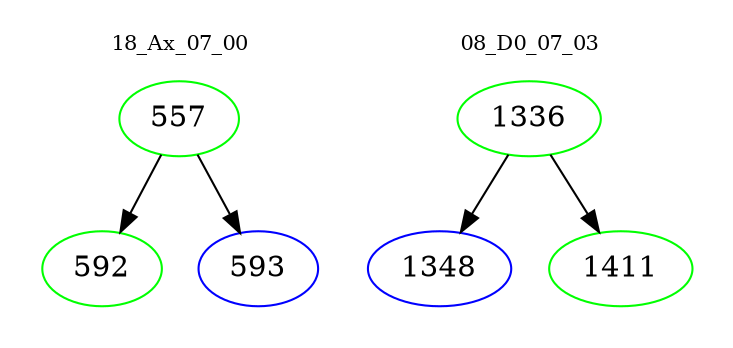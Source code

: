digraph{
subgraph cluster_0 {
color = white
label = "18_Ax_07_00";
fontsize=10;
T0_557 [label="557", color="green"]
T0_557 -> T0_592 [color="black"]
T0_592 [label="592", color="green"]
T0_557 -> T0_593 [color="black"]
T0_593 [label="593", color="blue"]
}
subgraph cluster_1 {
color = white
label = "08_D0_07_03";
fontsize=10;
T1_1336 [label="1336", color="green"]
T1_1336 -> T1_1348 [color="black"]
T1_1348 [label="1348", color="blue"]
T1_1336 -> T1_1411 [color="black"]
T1_1411 [label="1411", color="green"]
}
}
